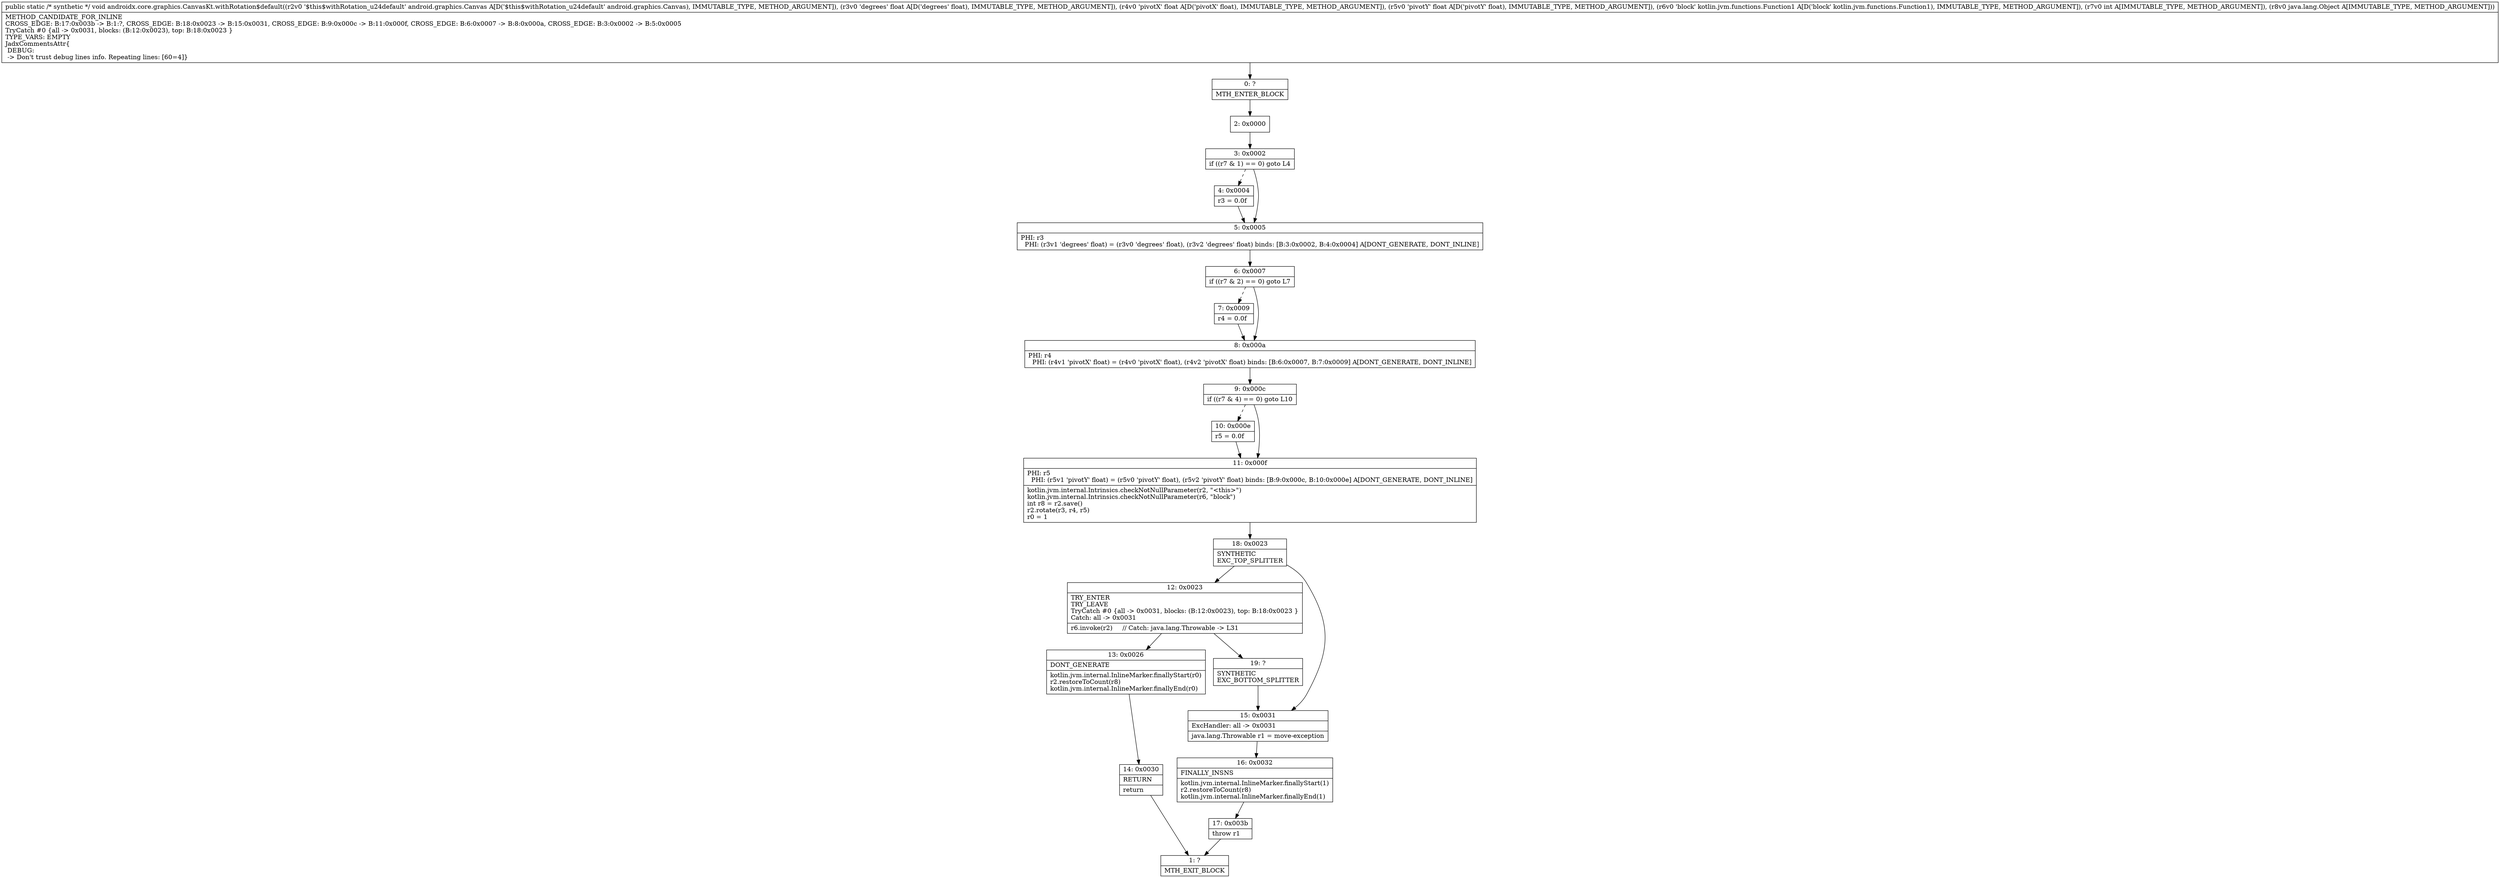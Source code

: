 digraph "CFG forandroidx.core.graphics.CanvasKt.withRotation$default(Landroid\/graphics\/Canvas;FFFLkotlin\/jvm\/functions\/Function1;ILjava\/lang\/Object;)V" {
Node_0 [shape=record,label="{0\:\ ?|MTH_ENTER_BLOCK\l}"];
Node_2 [shape=record,label="{2\:\ 0x0000}"];
Node_3 [shape=record,label="{3\:\ 0x0002|if ((r7 & 1) == 0) goto L4\l}"];
Node_4 [shape=record,label="{4\:\ 0x0004|r3 = 0.0f\l}"];
Node_5 [shape=record,label="{5\:\ 0x0005|PHI: r3 \l  PHI: (r3v1 'degrees' float) = (r3v0 'degrees' float), (r3v2 'degrees' float) binds: [B:3:0x0002, B:4:0x0004] A[DONT_GENERATE, DONT_INLINE]\l}"];
Node_6 [shape=record,label="{6\:\ 0x0007|if ((r7 & 2) == 0) goto L7\l}"];
Node_7 [shape=record,label="{7\:\ 0x0009|r4 = 0.0f\l}"];
Node_8 [shape=record,label="{8\:\ 0x000a|PHI: r4 \l  PHI: (r4v1 'pivotX' float) = (r4v0 'pivotX' float), (r4v2 'pivotX' float) binds: [B:6:0x0007, B:7:0x0009] A[DONT_GENERATE, DONT_INLINE]\l}"];
Node_9 [shape=record,label="{9\:\ 0x000c|if ((r7 & 4) == 0) goto L10\l}"];
Node_10 [shape=record,label="{10\:\ 0x000e|r5 = 0.0f\l}"];
Node_11 [shape=record,label="{11\:\ 0x000f|PHI: r5 \l  PHI: (r5v1 'pivotY' float) = (r5v0 'pivotY' float), (r5v2 'pivotY' float) binds: [B:9:0x000c, B:10:0x000e] A[DONT_GENERATE, DONT_INLINE]\l|kotlin.jvm.internal.Intrinsics.checkNotNullParameter(r2, \"\<this\>\")\lkotlin.jvm.internal.Intrinsics.checkNotNullParameter(r6, \"block\")\lint r8 = r2.save()\lr2.rotate(r3, r4, r5)\lr0 = 1\l}"];
Node_18 [shape=record,label="{18\:\ 0x0023|SYNTHETIC\lEXC_TOP_SPLITTER\l}"];
Node_12 [shape=record,label="{12\:\ 0x0023|TRY_ENTER\lTRY_LEAVE\lTryCatch #0 \{all \-\> 0x0031, blocks: (B:12:0x0023), top: B:18:0x0023 \}\lCatch: all \-\> 0x0031\l|r6.invoke(r2)     \/\/ Catch: java.lang.Throwable \-\> L31\l}"];
Node_13 [shape=record,label="{13\:\ 0x0026|DONT_GENERATE\l|kotlin.jvm.internal.InlineMarker.finallyStart(r0)\lr2.restoreToCount(r8)\lkotlin.jvm.internal.InlineMarker.finallyEnd(r0)\l}"];
Node_14 [shape=record,label="{14\:\ 0x0030|RETURN\l|return\l}"];
Node_1 [shape=record,label="{1\:\ ?|MTH_EXIT_BLOCK\l}"];
Node_19 [shape=record,label="{19\:\ ?|SYNTHETIC\lEXC_BOTTOM_SPLITTER\l}"];
Node_15 [shape=record,label="{15\:\ 0x0031|ExcHandler: all \-\> 0x0031\l|java.lang.Throwable r1 = move\-exception\l}"];
Node_16 [shape=record,label="{16\:\ 0x0032|FINALLY_INSNS\l|kotlin.jvm.internal.InlineMarker.finallyStart(1)\lr2.restoreToCount(r8)\lkotlin.jvm.internal.InlineMarker.finallyEnd(1)\l}"];
Node_17 [shape=record,label="{17\:\ 0x003b|throw r1\l}"];
MethodNode[shape=record,label="{public static \/* synthetic *\/ void androidx.core.graphics.CanvasKt.withRotation$default((r2v0 '$this$withRotation_u24default' android.graphics.Canvas A[D('$this$withRotation_u24default' android.graphics.Canvas), IMMUTABLE_TYPE, METHOD_ARGUMENT]), (r3v0 'degrees' float A[D('degrees' float), IMMUTABLE_TYPE, METHOD_ARGUMENT]), (r4v0 'pivotX' float A[D('pivotX' float), IMMUTABLE_TYPE, METHOD_ARGUMENT]), (r5v0 'pivotY' float A[D('pivotY' float), IMMUTABLE_TYPE, METHOD_ARGUMENT]), (r6v0 'block' kotlin.jvm.functions.Function1 A[D('block' kotlin.jvm.functions.Function1), IMMUTABLE_TYPE, METHOD_ARGUMENT]), (r7v0 int A[IMMUTABLE_TYPE, METHOD_ARGUMENT]), (r8v0 java.lang.Object A[IMMUTABLE_TYPE, METHOD_ARGUMENT]))  | METHOD_CANDIDATE_FOR_INLINE\lCROSS_EDGE: B:17:0x003b \-\> B:1:?, CROSS_EDGE: B:18:0x0023 \-\> B:15:0x0031, CROSS_EDGE: B:9:0x000c \-\> B:11:0x000f, CROSS_EDGE: B:6:0x0007 \-\> B:8:0x000a, CROSS_EDGE: B:3:0x0002 \-\> B:5:0x0005\lTryCatch #0 \{all \-\> 0x0031, blocks: (B:12:0x0023), top: B:18:0x0023 \}\lTYPE_VARS: EMPTY\lJadxCommentsAttr\{\l DEBUG: \l \-\> Don't trust debug lines info. Repeating lines: [60=4]\}\l}"];
MethodNode -> Node_0;Node_0 -> Node_2;
Node_2 -> Node_3;
Node_3 -> Node_4[style=dashed];
Node_3 -> Node_5;
Node_4 -> Node_5;
Node_5 -> Node_6;
Node_6 -> Node_7[style=dashed];
Node_6 -> Node_8;
Node_7 -> Node_8;
Node_8 -> Node_9;
Node_9 -> Node_10[style=dashed];
Node_9 -> Node_11;
Node_10 -> Node_11;
Node_11 -> Node_18;
Node_18 -> Node_12;
Node_18 -> Node_15;
Node_12 -> Node_13;
Node_12 -> Node_19;
Node_13 -> Node_14;
Node_14 -> Node_1;
Node_19 -> Node_15;
Node_15 -> Node_16;
Node_16 -> Node_17;
Node_17 -> Node_1;
}


